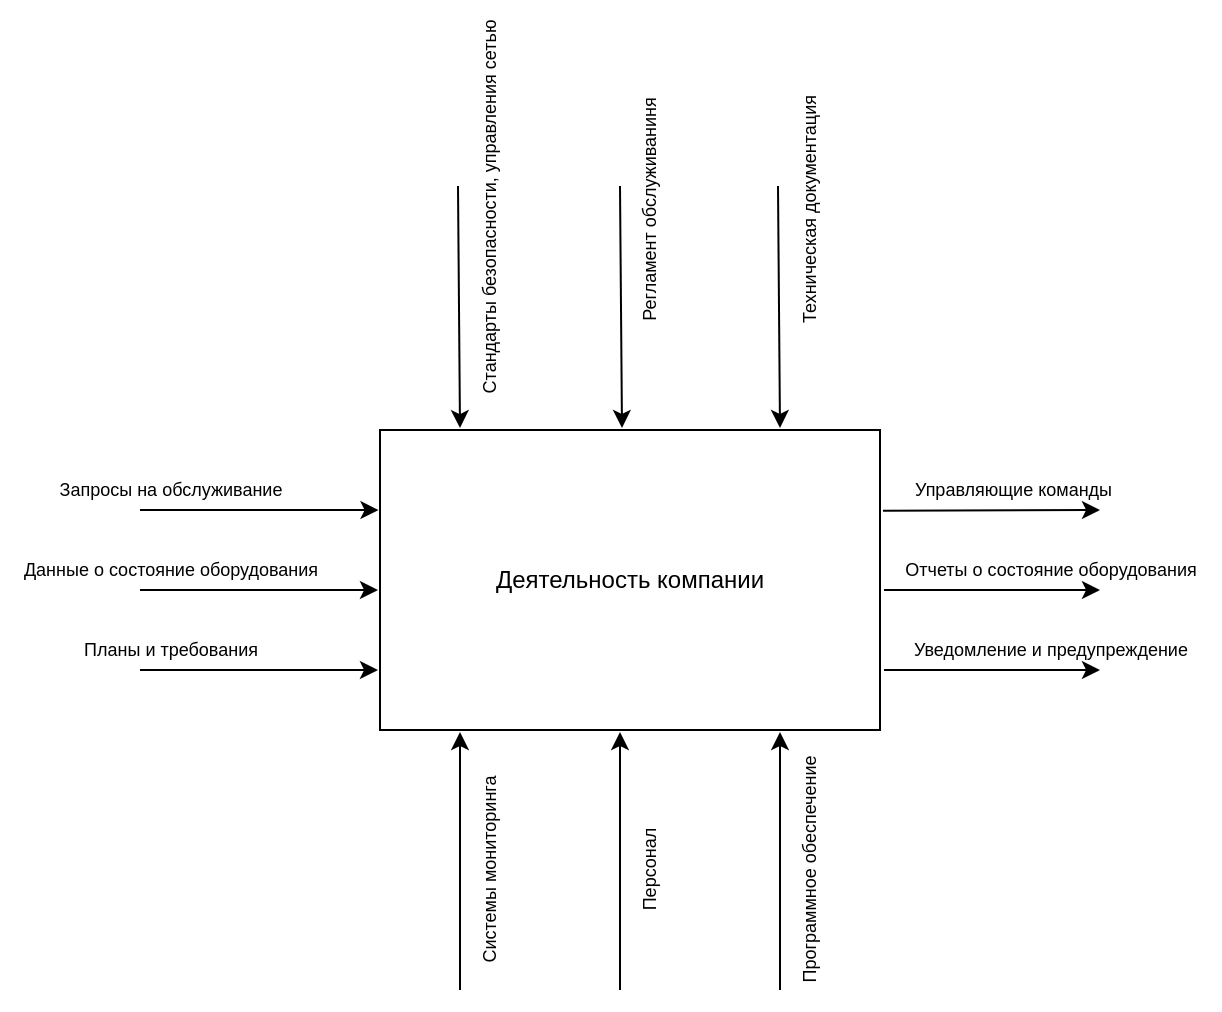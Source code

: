 <mxfile version="26.0.10">
  <diagram name="Страница — 1" id="QxelW2nZCiGpbFqcisNR">
    <mxGraphModel dx="989" dy="538" grid="1" gridSize="10" guides="1" tooltips="1" connect="1" arrows="1" fold="1" page="1" pageScale="1" pageWidth="827" pageHeight="1169" math="0" shadow="0">
      <root>
        <mxCell id="0" />
        <mxCell id="1" parent="0" />
        <mxCell id="VgGuqZ8zbPnfGzRsNumL-1" value="Деятельность компании" style="rounded=0;whiteSpace=wrap;html=1;" vertex="1" parent="1">
          <mxGeometry x="280" y="280" width="250" height="150" as="geometry" />
        </mxCell>
        <mxCell id="VgGuqZ8zbPnfGzRsNumL-2" value="" style="endArrow=classic;html=1;rounded=0;entryX=0.164;entryY=0.007;entryDx=0;entryDy=0;entryPerimeter=0;" edge="1" parent="1">
          <mxGeometry width="50" height="50" relative="1" as="geometry">
            <mxPoint x="319" y="158" as="sourcePoint" />
            <mxPoint x="320" y="279.05" as="targetPoint" />
          </mxGeometry>
        </mxCell>
        <mxCell id="VgGuqZ8zbPnfGzRsNumL-3" value="" style="endArrow=classic;html=1;rounded=0;entryX=0.164;entryY=0.007;entryDx=0;entryDy=0;entryPerimeter=0;" edge="1" parent="1">
          <mxGeometry width="50" height="50" relative="1" as="geometry">
            <mxPoint x="479" y="158" as="sourcePoint" />
            <mxPoint x="480" y="279" as="targetPoint" />
          </mxGeometry>
        </mxCell>
        <mxCell id="VgGuqZ8zbPnfGzRsNumL-4" value="" style="endArrow=classic;html=1;rounded=0;entryX=0.164;entryY=0.007;entryDx=0;entryDy=0;entryPerimeter=0;" edge="1" parent="1">
          <mxGeometry width="50" height="50" relative="1" as="geometry">
            <mxPoint x="400" y="158" as="sourcePoint" />
            <mxPoint x="401" y="279" as="targetPoint" />
          </mxGeometry>
        </mxCell>
        <mxCell id="VgGuqZ8zbPnfGzRsNumL-5" value="" style="endArrow=classic;html=1;rounded=0;entryX=-0.003;entryY=0.267;entryDx=0;entryDy=0;entryPerimeter=0;" edge="1" parent="1" target="VgGuqZ8zbPnfGzRsNumL-1">
          <mxGeometry width="50" height="50" relative="1" as="geometry">
            <mxPoint x="160" y="320" as="sourcePoint" />
            <mxPoint x="410" y="340" as="targetPoint" />
          </mxGeometry>
        </mxCell>
        <mxCell id="VgGuqZ8zbPnfGzRsNumL-6" value="" style="endArrow=classic;html=1;rounded=0;entryX=-0.003;entryY=0.267;entryDx=0;entryDy=0;entryPerimeter=0;" edge="1" parent="1">
          <mxGeometry width="50" height="50" relative="1" as="geometry">
            <mxPoint x="160" y="360" as="sourcePoint" />
            <mxPoint x="279" y="360" as="targetPoint" />
          </mxGeometry>
        </mxCell>
        <mxCell id="VgGuqZ8zbPnfGzRsNumL-7" value="" style="endArrow=classic;html=1;rounded=0;entryX=-0.003;entryY=0.267;entryDx=0;entryDy=0;entryPerimeter=0;" edge="1" parent="1">
          <mxGeometry width="50" height="50" relative="1" as="geometry">
            <mxPoint x="160" y="400" as="sourcePoint" />
            <mxPoint x="279" y="400" as="targetPoint" />
          </mxGeometry>
        </mxCell>
        <mxCell id="VgGuqZ8zbPnfGzRsNumL-8" value="" style="endArrow=classic;html=1;rounded=0;" edge="1" parent="1">
          <mxGeometry width="50" height="50" relative="1" as="geometry">
            <mxPoint x="320" y="560" as="sourcePoint" />
            <mxPoint x="320" y="431" as="targetPoint" />
          </mxGeometry>
        </mxCell>
        <mxCell id="VgGuqZ8zbPnfGzRsNumL-9" value="" style="endArrow=classic;html=1;rounded=0;" edge="1" parent="1">
          <mxGeometry width="50" height="50" relative="1" as="geometry">
            <mxPoint x="400" y="560" as="sourcePoint" />
            <mxPoint x="400" y="431" as="targetPoint" />
          </mxGeometry>
        </mxCell>
        <mxCell id="VgGuqZ8zbPnfGzRsNumL-10" value="" style="endArrow=classic;html=1;rounded=0;" edge="1" parent="1">
          <mxGeometry width="50" height="50" relative="1" as="geometry">
            <mxPoint x="480" y="560" as="sourcePoint" />
            <mxPoint x="480" y="431" as="targetPoint" />
          </mxGeometry>
        </mxCell>
        <mxCell id="VgGuqZ8zbPnfGzRsNumL-11" value="" style="endArrow=classic;html=1;rounded=0;exitX=1.006;exitY=0.269;exitDx=0;exitDy=0;exitPerimeter=0;" edge="1" parent="1" source="VgGuqZ8zbPnfGzRsNumL-1">
          <mxGeometry width="50" height="50" relative="1" as="geometry">
            <mxPoint x="540" y="370" as="sourcePoint" />
            <mxPoint x="640" y="320" as="targetPoint" />
          </mxGeometry>
        </mxCell>
        <mxCell id="VgGuqZ8zbPnfGzRsNumL-12" value="" style="endArrow=classic;html=1;rounded=0;exitX=1.006;exitY=0.269;exitDx=0;exitDy=0;exitPerimeter=0;" edge="1" parent="1">
          <mxGeometry width="50" height="50" relative="1" as="geometry">
            <mxPoint x="532" y="360" as="sourcePoint" />
            <mxPoint x="640" y="360" as="targetPoint" />
          </mxGeometry>
        </mxCell>
        <mxCell id="VgGuqZ8zbPnfGzRsNumL-13" value="" style="endArrow=classic;html=1;rounded=0;exitX=1.006;exitY=0.269;exitDx=0;exitDy=0;exitPerimeter=0;" edge="1" parent="1">
          <mxGeometry width="50" height="50" relative="1" as="geometry">
            <mxPoint x="532" y="400" as="sourcePoint" />
            <mxPoint x="640" y="400" as="targetPoint" />
          </mxGeometry>
        </mxCell>
        <mxCell id="VgGuqZ8zbPnfGzRsNumL-14" value="&amp;nbsp;Стандарты безопасности, управления сетью" style="text;html=1;align=center;verticalAlign=middle;resizable=0;points=[];autosize=1;strokeColor=none;fillColor=none;rotation=-90;fontSize=9;" vertex="1" parent="1">
          <mxGeometry x="230" y="160" width="210" height="20" as="geometry" />
        </mxCell>
        <mxCell id="VgGuqZ8zbPnfGzRsNumL-15" value="Регламент обслуживаниня" style="text;html=1;align=center;verticalAlign=middle;resizable=0;points=[];autosize=1;strokeColor=none;fillColor=none;rotation=-90;fontSize=9;" vertex="1" parent="1">
          <mxGeometry x="345" y="160" width="140" height="20" as="geometry" />
        </mxCell>
        <mxCell id="VgGuqZ8zbPnfGzRsNumL-16" value="Техническая документация" style="text;html=1;align=center;verticalAlign=middle;resizable=0;points=[];autosize=1;strokeColor=none;fillColor=none;rotation=-90;fontSize=9;" vertex="1" parent="1">
          <mxGeometry x="425" y="160" width="140" height="20" as="geometry" />
        </mxCell>
        <mxCell id="VgGuqZ8zbPnfGzRsNumL-17" value="Запросы на обслуживание" style="text;html=1;align=center;verticalAlign=middle;resizable=0;points=[];autosize=1;strokeColor=none;fillColor=none;rotation=0;fontSize=9;" vertex="1" parent="1">
          <mxGeometry x="110" y="300" width="130" height="20" as="geometry" />
        </mxCell>
        <mxCell id="VgGuqZ8zbPnfGzRsNumL-18" value="Данные о состояние оборудования" style="text;html=1;align=center;verticalAlign=middle;resizable=0;points=[];autosize=1;strokeColor=none;fillColor=none;rotation=0;fontSize=9;" vertex="1" parent="1">
          <mxGeometry x="90" y="340" width="170" height="20" as="geometry" />
        </mxCell>
        <mxCell id="VgGuqZ8zbPnfGzRsNumL-19" value="Планы и требования" style="text;html=1;align=center;verticalAlign=middle;resizable=0;points=[];autosize=1;strokeColor=none;fillColor=none;rotation=0;fontSize=9;" vertex="1" parent="1">
          <mxGeometry x="120" y="380" width="110" height="20" as="geometry" />
        </mxCell>
        <mxCell id="VgGuqZ8zbPnfGzRsNumL-20" value="&amp;nbsp;Управляющие команды" style="text;html=1;align=center;verticalAlign=middle;resizable=0;points=[];autosize=1;strokeColor=none;fillColor=none;rotation=0;fontSize=9;" vertex="1" parent="1">
          <mxGeometry x="535" y="300" width="120" height="20" as="geometry" />
        </mxCell>
        <mxCell id="VgGuqZ8zbPnfGzRsNumL-21" value="Отчеты о состояние оборудования" style="text;html=1;align=center;verticalAlign=middle;resizable=0;points=[];autosize=1;strokeColor=none;fillColor=none;rotation=0;fontSize=9;" vertex="1" parent="1">
          <mxGeometry x="530" y="340" width="170" height="20" as="geometry" />
        </mxCell>
        <mxCell id="VgGuqZ8zbPnfGzRsNumL-22" value="Уведомление и предупреждение" style="text;html=1;align=center;verticalAlign=middle;resizable=0;points=[];autosize=1;strokeColor=none;fillColor=none;rotation=0;fontSize=9;" vertex="1" parent="1">
          <mxGeometry x="535" y="380" width="160" height="20" as="geometry" />
        </mxCell>
        <mxCell id="VgGuqZ8zbPnfGzRsNumL-23" value="Системы мониторинга" style="text;html=1;align=center;verticalAlign=middle;resizable=0;points=[];autosize=1;strokeColor=none;fillColor=none;rotation=-90;fontSize=9;" vertex="1" parent="1">
          <mxGeometry x="275" y="490" width="120" height="20" as="geometry" />
        </mxCell>
        <mxCell id="VgGuqZ8zbPnfGzRsNumL-24" value="Персонал" style="text;html=1;align=center;verticalAlign=middle;resizable=0;points=[];autosize=1;strokeColor=none;fillColor=none;rotation=-90;fontSize=9;" vertex="1" parent="1">
          <mxGeometry x="385" y="490" width="60" height="20" as="geometry" />
        </mxCell>
        <mxCell id="VgGuqZ8zbPnfGzRsNumL-25" value="Программ&lt;span style=&quot;background-color: transparent; color: light-dark(rgb(0, 0, 0), rgb(255, 255, 255));&quot;&gt;ное обеспечение&lt;/span&gt;" style="text;html=1;align=center;verticalAlign=middle;resizable=0;points=[];autosize=1;strokeColor=none;fillColor=none;rotation=-90;fontSize=9;" vertex="1" parent="1">
          <mxGeometry x="425" y="490" width="140" height="20" as="geometry" />
        </mxCell>
      </root>
    </mxGraphModel>
  </diagram>
</mxfile>
